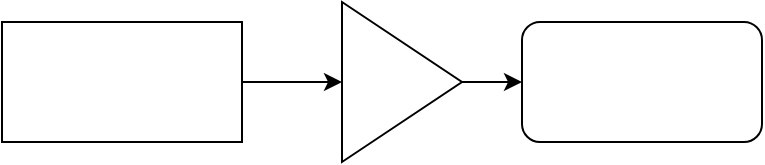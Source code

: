 <mxfile version="25.0.3">
  <diagram name="第 1 页" id="uKT7oBB-5smQ5YXKcoa-">
    <mxGraphModel dx="1069" dy="632" grid="1" gridSize="10" guides="1" tooltips="1" connect="1" arrows="1" fold="1" page="1" pageScale="1" pageWidth="827" pageHeight="1169" math="0" shadow="0">
      <root>
        <mxCell id="0" />
        <mxCell id="1" parent="0" />
        <mxCell id="D5RgCLA2dHXnu9N6GRan-1" value="" style="edgeStyle=orthogonalEdgeStyle;rounded=0;orthogonalLoop=1;jettySize=auto;html=1;" edge="1" parent="1" source="s9WrEg1fCUf_ZDgw5h4p-1" target="PLYpez2Y8Fsj5bfKvP5x-2">
          <mxGeometry relative="1" as="geometry" />
        </mxCell>
        <mxCell id="s9WrEg1fCUf_ZDgw5h4p-1" value="" style="rounded=0;whiteSpace=wrap;html=1;" parent="1" vertex="1">
          <mxGeometry x="140" y="240" width="120" height="60" as="geometry" />
        </mxCell>
        <mxCell id="PLYpez2Y8Fsj5bfKvP5x-1" value="" style="rounded=1;whiteSpace=wrap;html=1;" parent="1" vertex="1">
          <mxGeometry x="400" y="240" width="120" height="60" as="geometry" />
        </mxCell>
        <mxCell id="D5RgCLA2dHXnu9N6GRan-2" value="" style="edgeStyle=orthogonalEdgeStyle;rounded=0;orthogonalLoop=1;jettySize=auto;html=1;" edge="1" parent="1" source="PLYpez2Y8Fsj5bfKvP5x-2" target="PLYpez2Y8Fsj5bfKvP5x-1">
          <mxGeometry relative="1" as="geometry" />
        </mxCell>
        <mxCell id="PLYpez2Y8Fsj5bfKvP5x-2" value="" style="triangle;whiteSpace=wrap;html=1;" parent="1" vertex="1">
          <mxGeometry x="310" y="230" width="60" height="80" as="geometry" />
        </mxCell>
      </root>
    </mxGraphModel>
  </diagram>
</mxfile>
